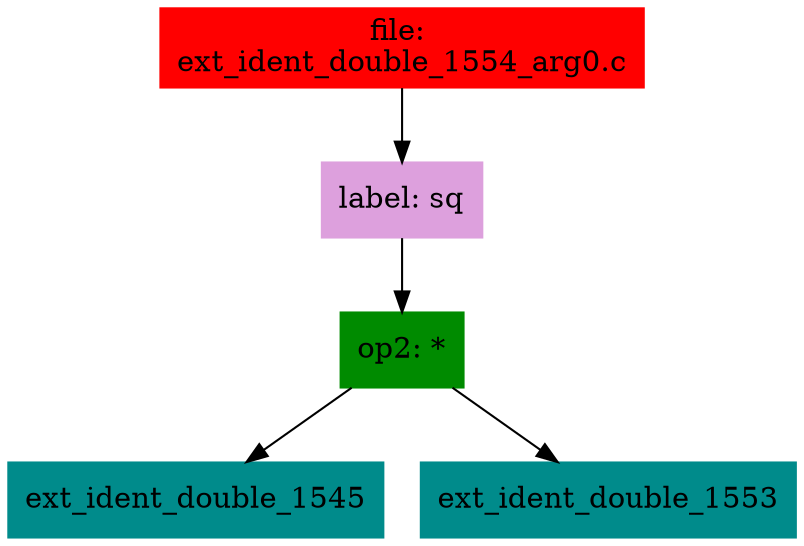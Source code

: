digraph G {
node [shape=box]

0 [label="file: 
ext_ident_double_1554_arg0.c",color=red, style=filled]
1 [label="label: sq",color=plum, style=filled]
0 -> 1
2 [label="op2: *",color=green4, style=filled]
1 -> 2
3 [label="ext_ident_double_1545",color=cyan4, style=filled]
2 -> 3
293 [label="ext_ident_double_1553",color=cyan4, style=filled]
2 -> 293


}

